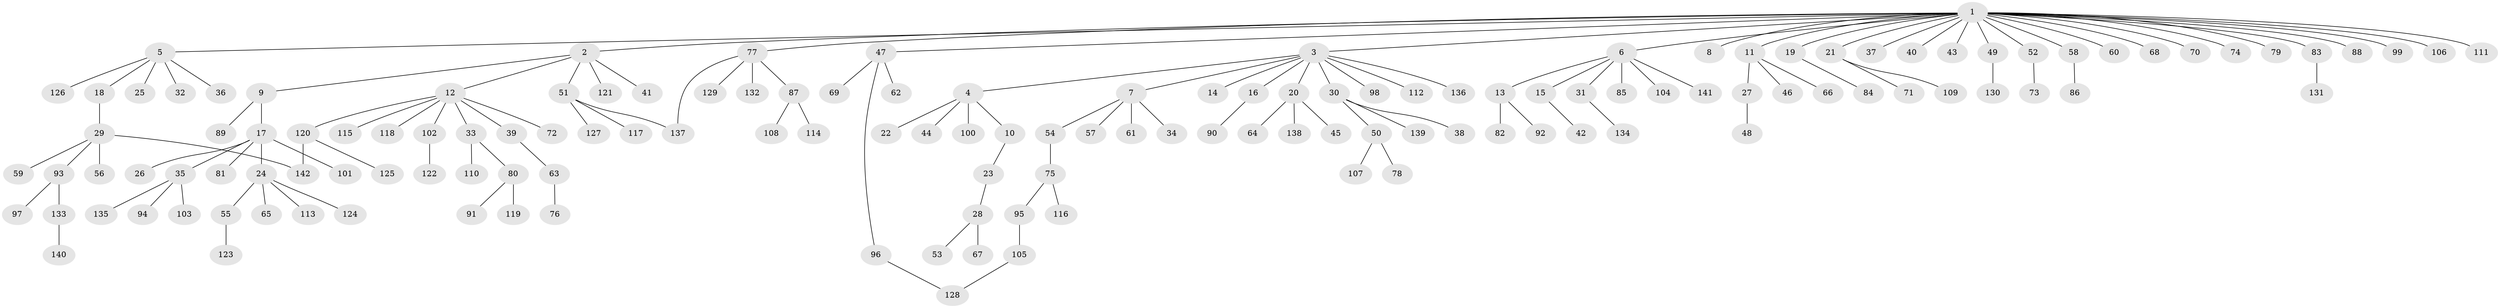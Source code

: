 // coarse degree distribution, {2: 0.2, 4: 0.05, 1: 0.61, 3: 0.07, 25: 0.01, 5: 0.03, 7: 0.01, 9: 0.01, 6: 0.01}
// Generated by graph-tools (version 1.1) at 2025/36/03/04/25 23:36:54]
// undirected, 142 vertices, 144 edges
graph export_dot {
  node [color=gray90,style=filled];
  1;
  2;
  3;
  4;
  5;
  6;
  7;
  8;
  9;
  10;
  11;
  12;
  13;
  14;
  15;
  16;
  17;
  18;
  19;
  20;
  21;
  22;
  23;
  24;
  25;
  26;
  27;
  28;
  29;
  30;
  31;
  32;
  33;
  34;
  35;
  36;
  37;
  38;
  39;
  40;
  41;
  42;
  43;
  44;
  45;
  46;
  47;
  48;
  49;
  50;
  51;
  52;
  53;
  54;
  55;
  56;
  57;
  58;
  59;
  60;
  61;
  62;
  63;
  64;
  65;
  66;
  67;
  68;
  69;
  70;
  71;
  72;
  73;
  74;
  75;
  76;
  77;
  78;
  79;
  80;
  81;
  82;
  83;
  84;
  85;
  86;
  87;
  88;
  89;
  90;
  91;
  92;
  93;
  94;
  95;
  96;
  97;
  98;
  99;
  100;
  101;
  102;
  103;
  104;
  105;
  106;
  107;
  108;
  109;
  110;
  111;
  112;
  113;
  114;
  115;
  116;
  117;
  118;
  119;
  120;
  121;
  122;
  123;
  124;
  125;
  126;
  127;
  128;
  129;
  130;
  131;
  132;
  133;
  134;
  135;
  136;
  137;
  138;
  139;
  140;
  141;
  142;
  1 -- 2;
  1 -- 3;
  1 -- 5;
  1 -- 6;
  1 -- 8;
  1 -- 11;
  1 -- 19;
  1 -- 21;
  1 -- 37;
  1 -- 40;
  1 -- 43;
  1 -- 47;
  1 -- 49;
  1 -- 52;
  1 -- 58;
  1 -- 60;
  1 -- 68;
  1 -- 70;
  1 -- 74;
  1 -- 77;
  1 -- 79;
  1 -- 83;
  1 -- 88;
  1 -- 99;
  1 -- 106;
  1 -- 111;
  2 -- 9;
  2 -- 12;
  2 -- 41;
  2 -- 51;
  2 -- 121;
  3 -- 4;
  3 -- 7;
  3 -- 14;
  3 -- 16;
  3 -- 20;
  3 -- 30;
  3 -- 98;
  3 -- 112;
  3 -- 136;
  4 -- 10;
  4 -- 22;
  4 -- 44;
  4 -- 100;
  5 -- 18;
  5 -- 25;
  5 -- 32;
  5 -- 36;
  5 -- 126;
  6 -- 13;
  6 -- 15;
  6 -- 31;
  6 -- 85;
  6 -- 104;
  6 -- 141;
  7 -- 34;
  7 -- 54;
  7 -- 57;
  7 -- 61;
  9 -- 17;
  9 -- 89;
  10 -- 23;
  11 -- 27;
  11 -- 46;
  11 -- 66;
  12 -- 33;
  12 -- 39;
  12 -- 72;
  12 -- 102;
  12 -- 115;
  12 -- 118;
  12 -- 120;
  13 -- 82;
  13 -- 92;
  15 -- 42;
  16 -- 90;
  17 -- 24;
  17 -- 26;
  17 -- 35;
  17 -- 81;
  17 -- 101;
  18 -- 29;
  19 -- 84;
  20 -- 45;
  20 -- 64;
  20 -- 138;
  21 -- 71;
  21 -- 109;
  23 -- 28;
  24 -- 55;
  24 -- 65;
  24 -- 113;
  24 -- 124;
  27 -- 48;
  28 -- 53;
  28 -- 67;
  29 -- 56;
  29 -- 59;
  29 -- 93;
  29 -- 142;
  30 -- 38;
  30 -- 50;
  30 -- 139;
  31 -- 134;
  33 -- 80;
  33 -- 110;
  35 -- 94;
  35 -- 103;
  35 -- 135;
  39 -- 63;
  47 -- 62;
  47 -- 69;
  47 -- 96;
  49 -- 130;
  50 -- 78;
  50 -- 107;
  51 -- 117;
  51 -- 127;
  51 -- 137;
  52 -- 73;
  54 -- 75;
  55 -- 123;
  58 -- 86;
  63 -- 76;
  75 -- 95;
  75 -- 116;
  77 -- 87;
  77 -- 129;
  77 -- 132;
  77 -- 137;
  80 -- 91;
  80 -- 119;
  83 -- 131;
  87 -- 108;
  87 -- 114;
  93 -- 97;
  93 -- 133;
  95 -- 105;
  96 -- 128;
  102 -- 122;
  105 -- 128;
  120 -- 125;
  120 -- 142;
  133 -- 140;
}
